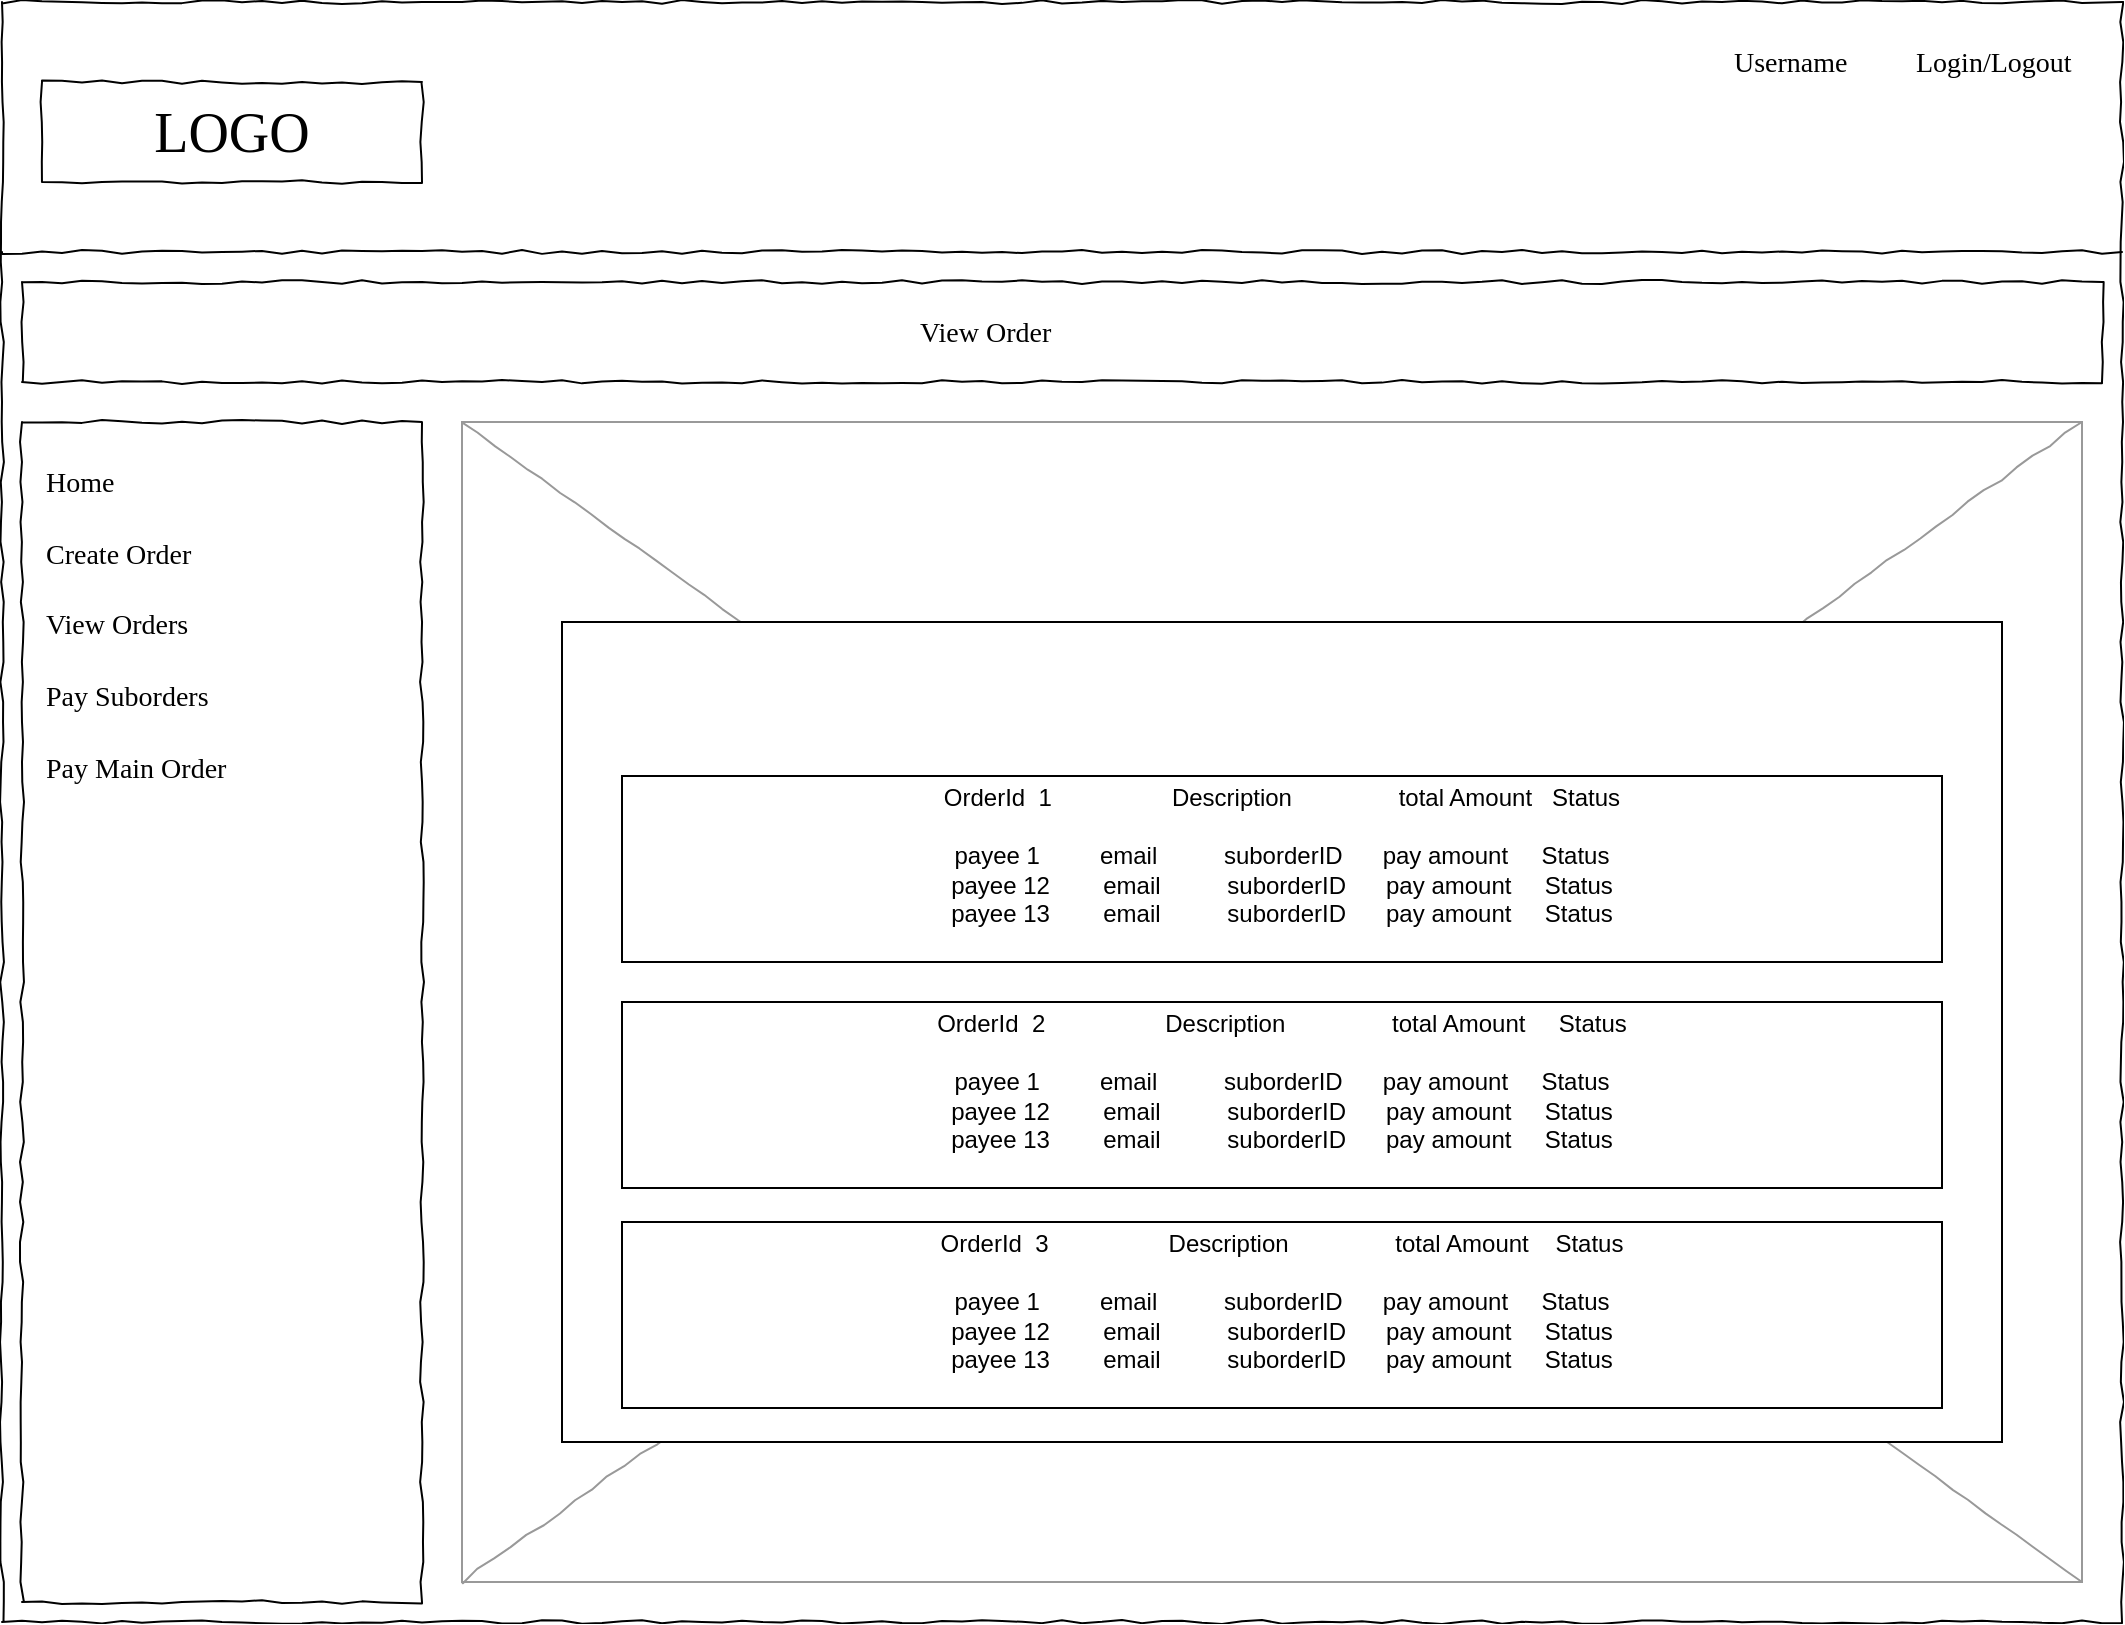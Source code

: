<mxfile version="26.2.14">
  <diagram name="Page-1" id="03018318-947c-dd8e-b7a3-06fadd420f32">
    <mxGraphModel dx="1453" dy="788" grid="1" gridSize="10" guides="1" tooltips="1" connect="1" arrows="1" fold="1" page="1" pageScale="1" pageWidth="1100" pageHeight="850" background="none" math="0" shadow="0">
      <root>
        <mxCell id="0" />
        <mxCell id="1" parent="0" />
        <mxCell id="677b7b8949515195-1" value="" style="whiteSpace=wrap;html=1;rounded=0;shadow=0;labelBackgroundColor=none;strokeColor=#000000;strokeWidth=1;fillColor=none;fontFamily=Verdana;fontSize=12;fontColor=#000000;align=center;comic=1;" parent="1" vertex="1">
          <mxGeometry x="20" y="20" width="1060" height="810" as="geometry" />
        </mxCell>
        <mxCell id="677b7b8949515195-2" value="LOGO" style="whiteSpace=wrap;html=1;rounded=0;shadow=0;labelBackgroundColor=none;strokeWidth=1;fontFamily=Verdana;fontSize=28;align=center;comic=1;" parent="1" vertex="1">
          <mxGeometry x="40" y="60" width="190" height="50" as="geometry" />
        </mxCell>
        <mxCell id="677b7b8949515195-6" value="Username" style="text;html=1;points=[];align=left;verticalAlign=top;spacingTop=-4;fontSize=14;fontFamily=Verdana" parent="1" vertex="1">
          <mxGeometry x="884" y="40" width="60" height="20" as="geometry" />
        </mxCell>
        <mxCell id="677b7b8949515195-7" value="Login/Logout" style="text;html=1;points=[];align=left;verticalAlign=top;spacingTop=-4;fontSize=14;fontFamily=Verdana" parent="1" vertex="1">
          <mxGeometry x="975" y="40" width="60" height="20" as="geometry" />
        </mxCell>
        <mxCell id="677b7b8949515195-8" value="" style="whiteSpace=wrap;html=1;rounded=0;shadow=0;labelBackgroundColor=none;strokeWidth=1;fillColor=none;fontFamily=Verdana;fontSize=12;align=center;comic=1;" parent="1" vertex="1">
          <mxGeometry x="30" y="230" width="200" height="590" as="geometry" />
        </mxCell>
        <mxCell id="677b7b8949515195-9" value="" style="line;strokeWidth=1;html=1;rounded=0;shadow=0;labelBackgroundColor=none;fillColor=none;fontFamily=Verdana;fontSize=14;fontColor=#000000;align=center;comic=1;" parent="1" vertex="1">
          <mxGeometry x="20" y="140" width="1060" height="10" as="geometry" />
        </mxCell>
        <mxCell id="677b7b8949515195-10" value="" style="whiteSpace=wrap;html=1;rounded=0;shadow=0;labelBackgroundColor=none;strokeWidth=1;fillColor=none;fontFamily=Verdana;fontSize=12;align=center;comic=1;" parent="1" vertex="1">
          <mxGeometry x="30" y="160" width="1040" height="50" as="geometry" />
        </mxCell>
        <mxCell id="677b7b8949515195-12" value="View Order" style="text;html=1;points=[];align=left;verticalAlign=top;spacingTop=-4;fontSize=14;fontFamily=Verdana" parent="1" vertex="1">
          <mxGeometry x="477" y="175" width="60" height="20" as="geometry" />
        </mxCell>
        <mxCell id="677b7b8949515195-16" value="" style="verticalLabelPosition=bottom;shadow=0;dashed=0;align=center;html=1;verticalAlign=top;strokeWidth=1;shape=mxgraph.mockup.graphics.simpleIcon;strokeColor=#999999;rounded=0;labelBackgroundColor=none;fontFamily=Verdana;fontSize=14;fontColor=#000000;comic=1;" parent="1" vertex="1">
          <mxGeometry x="250" y="230" width="810" height="580" as="geometry" />
        </mxCell>
        <mxCell id="677b7b8949515195-27" value="Home" style="text;html=1;points=[];align=left;verticalAlign=top;spacingTop=-4;fontSize=14;fontFamily=Verdana" parent="1" vertex="1">
          <mxGeometry x="40" y="250" width="170" height="20" as="geometry" />
        </mxCell>
        <mxCell id="677b7b8949515195-28" value="Create Order" style="text;html=1;points=[];align=left;verticalAlign=top;spacingTop=-4;fontSize=14;fontFamily=Verdana" parent="1" vertex="1">
          <mxGeometry x="40" y="286" width="170" height="20" as="geometry" />
        </mxCell>
        <mxCell id="677b7b8949515195-29" value="View Orders" style="text;html=1;points=[];align=left;verticalAlign=top;spacingTop=-4;fontSize=14;fontFamily=Verdana" parent="1" vertex="1">
          <mxGeometry x="40" y="321" width="170" height="20" as="geometry" />
        </mxCell>
        <mxCell id="677b7b8949515195-30" value="Pay Suborders" style="text;html=1;points=[];align=left;verticalAlign=top;spacingTop=-4;fontSize=14;fontFamily=Verdana" parent="1" vertex="1">
          <mxGeometry x="40" y="357" width="170" height="20" as="geometry" />
        </mxCell>
        <mxCell id="677b7b8949515195-39" value="Pay Main Order" style="text;html=1;points=[];align=left;verticalAlign=top;spacingTop=-4;fontSize=14;fontFamily=Verdana" parent="1" vertex="1">
          <mxGeometry x="40" y="393" width="170" height="20" as="geometry" />
        </mxCell>
        <mxCell id="SYGh61o17dUXe8OKLeJX-3" value="" style="rounded=0;whiteSpace=wrap;html=1;align=center;" vertex="1" parent="1">
          <mxGeometry x="300" y="330" width="720" height="410" as="geometry" />
        </mxCell>
        <mxCell id="SYGh61o17dUXe8OKLeJX-5" value="OrderId&amp;nbsp; 1&amp;nbsp; &amp;nbsp; &amp;nbsp; &amp;nbsp; &amp;nbsp; &amp;nbsp; &amp;nbsp; &amp;nbsp; &amp;nbsp; Description&amp;nbsp; &amp;nbsp; &amp;nbsp; &amp;nbsp; &amp;nbsp; &amp;nbsp; &amp;nbsp; &amp;nbsp; total Amount&amp;nbsp; &amp;nbsp;Status&lt;div&gt;&lt;br&gt;&lt;/div&gt;&lt;div&gt;payee 1&amp;nbsp; &amp;nbsp; &amp;nbsp; &amp;nbsp; &amp;nbsp;email&amp;nbsp; &amp;nbsp; &amp;nbsp; &amp;nbsp; &amp;nbsp; suborderID&amp;nbsp; &amp;nbsp; &amp;nbsp; pay amount&amp;nbsp; &amp;nbsp; &amp;nbsp;Status&lt;/div&gt;&lt;div&gt;payee 12&amp;nbsp; &amp;nbsp; &amp;nbsp; &amp;nbsp; email&amp;nbsp; &amp;nbsp; &amp;nbsp; &amp;nbsp; &amp;nbsp; suborderID&amp;nbsp; &amp;nbsp; &amp;nbsp; pay amount&amp;nbsp; &amp;nbsp; &amp;nbsp;Status&lt;/div&gt;&lt;div&gt;payee 13&amp;nbsp; &amp;nbsp; &amp;nbsp; &amp;nbsp; email&amp;nbsp; &amp;nbsp; &amp;nbsp; &amp;nbsp; &amp;nbsp; suborderID&amp;nbsp; &amp;nbsp; &amp;nbsp; pay amount&amp;nbsp; &amp;nbsp; &amp;nbsp;Status&lt;br&gt;&lt;div&gt;&lt;br&gt;&lt;/div&gt;&lt;/div&gt;" style="rounded=0;whiteSpace=wrap;html=1;" vertex="1" parent="1">
          <mxGeometry x="330" y="407" width="660" height="93" as="geometry" />
        </mxCell>
        <mxCell id="SYGh61o17dUXe8OKLeJX-16" value="OrderId&amp;nbsp; 2&amp;nbsp; &amp;nbsp; &amp;nbsp; &amp;nbsp; &amp;nbsp; &amp;nbsp; &amp;nbsp; &amp;nbsp; &amp;nbsp; Description&amp;nbsp; &amp;nbsp; &amp;nbsp; &amp;nbsp; &amp;nbsp; &amp;nbsp; &amp;nbsp; &amp;nbsp; total Amount&amp;nbsp; &amp;nbsp; &amp;nbsp;Status&lt;div&gt;&lt;br&gt;&lt;/div&gt;&lt;div&gt;payee 1&amp;nbsp; &amp;nbsp; &amp;nbsp; &amp;nbsp; &amp;nbsp;email&amp;nbsp; &amp;nbsp; &amp;nbsp; &amp;nbsp; &amp;nbsp; suborderID&amp;nbsp; &amp;nbsp; &amp;nbsp; pay amount&amp;nbsp; &amp;nbsp; &amp;nbsp;Status&lt;/div&gt;&lt;div&gt;payee 12&amp;nbsp; &amp;nbsp; &amp;nbsp; &amp;nbsp; email&amp;nbsp; &amp;nbsp; &amp;nbsp; &amp;nbsp; &amp;nbsp; suborderID&amp;nbsp; &amp;nbsp; &amp;nbsp; pay amount&amp;nbsp; &amp;nbsp; &amp;nbsp;Status&lt;/div&gt;&lt;div&gt;payee 13&amp;nbsp; &amp;nbsp; &amp;nbsp; &amp;nbsp; email&amp;nbsp; &amp;nbsp; &amp;nbsp; &amp;nbsp; &amp;nbsp; suborderID&amp;nbsp; &amp;nbsp; &amp;nbsp; pay amount&amp;nbsp; &amp;nbsp; &amp;nbsp;Status&lt;br&gt;&lt;div&gt;&lt;br&gt;&lt;/div&gt;&lt;/div&gt;" style="rounded=0;whiteSpace=wrap;html=1;" vertex="1" parent="1">
          <mxGeometry x="330" y="520" width="660" height="93" as="geometry" />
        </mxCell>
        <mxCell id="SYGh61o17dUXe8OKLeJX-17" value="OrderId&amp;nbsp; 3&amp;nbsp; &amp;nbsp; &amp;nbsp; &amp;nbsp; &amp;nbsp; &amp;nbsp; &amp;nbsp; &amp;nbsp; &amp;nbsp; Description&amp;nbsp; &amp;nbsp; &amp;nbsp; &amp;nbsp; &amp;nbsp; &amp;nbsp; &amp;nbsp; &amp;nbsp; total Amount&amp;nbsp; &amp;nbsp; Status&lt;div&gt;&lt;br&gt;&lt;/div&gt;&lt;div&gt;payee 1&amp;nbsp; &amp;nbsp; &amp;nbsp; &amp;nbsp; &amp;nbsp;email&amp;nbsp; &amp;nbsp; &amp;nbsp; &amp;nbsp; &amp;nbsp; suborderID&amp;nbsp; &amp;nbsp; &amp;nbsp; pay amount&amp;nbsp; &amp;nbsp; &amp;nbsp;Status&lt;/div&gt;&lt;div&gt;payee 12&amp;nbsp; &amp;nbsp; &amp;nbsp; &amp;nbsp; email&amp;nbsp; &amp;nbsp; &amp;nbsp; &amp;nbsp; &amp;nbsp; suborderID&amp;nbsp; &amp;nbsp; &amp;nbsp; pay amount&amp;nbsp; &amp;nbsp; &amp;nbsp;Status&lt;/div&gt;&lt;div&gt;payee 13&amp;nbsp; &amp;nbsp; &amp;nbsp; &amp;nbsp; email&amp;nbsp; &amp;nbsp; &amp;nbsp; &amp;nbsp; &amp;nbsp; suborderID&amp;nbsp; &amp;nbsp; &amp;nbsp; pay amount&amp;nbsp; &amp;nbsp; &amp;nbsp;Status&lt;br&gt;&lt;div&gt;&lt;br&gt;&lt;/div&gt;&lt;/div&gt;" style="rounded=0;whiteSpace=wrap;html=1;" vertex="1" parent="1">
          <mxGeometry x="330" y="630" width="660" height="93" as="geometry" />
        </mxCell>
      </root>
    </mxGraphModel>
  </diagram>
</mxfile>
